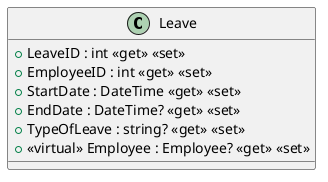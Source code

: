 @startuml
class Leave {
    + LeaveID : int <<get>> <<set>>
    + EmployeeID : int <<get>> <<set>>
    + StartDate : DateTime <<get>> <<set>>
    + EndDate : DateTime? <<get>> <<set>>
    + TypeOfLeave : string? <<get>> <<set>>
    + <<virtual>> Employee : Employee? <<get>> <<set>>
}
@enduml
